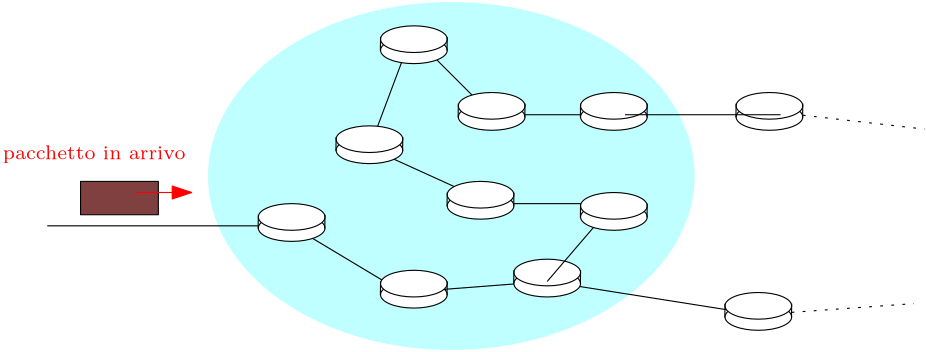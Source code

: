 <?xml version="1.0"?>
<!DOCTYPE ipe SYSTEM "ipe.dtd">
<ipe version="70218" creator="Ipe 7.2.28">
<info created="D:20240506214107" modified="D:20240506214511"/>
<ipestyle name="basic">
<symbol name="arrow/arc(spx)">
<path stroke="sym-stroke" fill="sym-stroke" pen="sym-pen">
0 0 m
-1 0.333 l
-1 -0.333 l
h
</path>
</symbol>
<symbol name="arrow/farc(spx)">
<path stroke="sym-stroke" fill="white" pen="sym-pen">
0 0 m
-1 0.333 l
-1 -0.333 l
h
</path>
</symbol>
<symbol name="arrow/ptarc(spx)">
<path stroke="sym-stroke" fill="sym-stroke" pen="sym-pen">
0 0 m
-1 0.333 l
-0.8 0 l
-1 -0.333 l
h
</path>
</symbol>
<symbol name="arrow/fptarc(spx)">
<path stroke="sym-stroke" fill="white" pen="sym-pen">
0 0 m
-1 0.333 l
-0.8 0 l
-1 -0.333 l
h
</path>
</symbol>
<symbol name="mark/circle(sx)" transformations="translations">
<path fill="sym-stroke">
0.6 0 0 0.6 0 0 e
0.4 0 0 0.4 0 0 e
</path>
</symbol>
<symbol name="mark/disk(sx)" transformations="translations">
<path fill="sym-stroke">
0.6 0 0 0.6 0 0 e
</path>
</symbol>
<symbol name="mark/fdisk(sfx)" transformations="translations">
<group>
<path fill="sym-fill">
0.5 0 0 0.5 0 0 e
</path>
<path fill="sym-stroke" fillrule="eofill">
0.6 0 0 0.6 0 0 e
0.4 0 0 0.4 0 0 e
</path>
</group>
</symbol>
<symbol name="mark/box(sx)" transformations="translations">
<path fill="sym-stroke" fillrule="eofill">
-0.6 -0.6 m
0.6 -0.6 l
0.6 0.6 l
-0.6 0.6 l
h
-0.4 -0.4 m
0.4 -0.4 l
0.4 0.4 l
-0.4 0.4 l
h
</path>
</symbol>
<symbol name="mark/square(sx)" transformations="translations">
<path fill="sym-stroke">
-0.6 -0.6 m
0.6 -0.6 l
0.6 0.6 l
-0.6 0.6 l
h
</path>
</symbol>
<symbol name="mark/fsquare(sfx)" transformations="translations">
<group>
<path fill="sym-fill">
-0.5 -0.5 m
0.5 -0.5 l
0.5 0.5 l
-0.5 0.5 l
h
</path>
<path fill="sym-stroke" fillrule="eofill">
-0.6 -0.6 m
0.6 -0.6 l
0.6 0.6 l
-0.6 0.6 l
h
-0.4 -0.4 m
0.4 -0.4 l
0.4 0.4 l
-0.4 0.4 l
h
</path>
</group>
</symbol>
<symbol name="mark/cross(sx)" transformations="translations">
<group>
<path fill="sym-stroke">
-0.43 -0.57 m
0.57 0.43 l
0.43 0.57 l
-0.57 -0.43 l
h
</path>
<path fill="sym-stroke">
-0.43 0.57 m
0.57 -0.43 l
0.43 -0.57 l
-0.57 0.43 l
h
</path>
</group>
</symbol>
<symbol name="arrow/fnormal(spx)">
<path stroke="sym-stroke" fill="white" pen="sym-pen">
0 0 m
-1 0.333 l
-1 -0.333 l
h
</path>
</symbol>
<symbol name="arrow/pointed(spx)">
<path stroke="sym-stroke" fill="sym-stroke" pen="sym-pen">
0 0 m
-1 0.333 l
-0.8 0 l
-1 -0.333 l
h
</path>
</symbol>
<symbol name="arrow/fpointed(spx)">
<path stroke="sym-stroke" fill="white" pen="sym-pen">
0 0 m
-1 0.333 l
-0.8 0 l
-1 -0.333 l
h
</path>
</symbol>
<symbol name="arrow/linear(spx)">
<path stroke="sym-stroke" pen="sym-pen">
-1 0.333 m
0 0 l
-1 -0.333 l
</path>
</symbol>
<symbol name="arrow/fdouble(spx)">
<path stroke="sym-stroke" fill="white" pen="sym-pen">
0 0 m
-1 0.333 l
-1 -0.333 l
h
-1 0 m
-2 0.333 l
-2 -0.333 l
h
</path>
</symbol>
<symbol name="arrow/double(spx)">
<path stroke="sym-stroke" fill="sym-stroke" pen="sym-pen">
0 0 m
-1 0.333 l
-1 -0.333 l
h
-1 0 m
-2 0.333 l
-2 -0.333 l
h
</path>
</symbol>
<symbol name="arrow/mid-normal(spx)">
<path stroke="sym-stroke" fill="sym-stroke" pen="sym-pen">
0.5 0 m
-0.5 0.333 l
-0.5 -0.333 l
h
</path>
</symbol>
<symbol name="arrow/mid-fnormal(spx)">
<path stroke="sym-stroke" fill="white" pen="sym-pen">
0.5 0 m
-0.5 0.333 l
-0.5 -0.333 l
h
</path>
</symbol>
<symbol name="arrow/mid-pointed(spx)">
<path stroke="sym-stroke" fill="sym-stroke" pen="sym-pen">
0.5 0 m
-0.5 0.333 l
-0.3 0 l
-0.5 -0.333 l
h
</path>
</symbol>
<symbol name="arrow/mid-fpointed(spx)">
<path stroke="sym-stroke" fill="white" pen="sym-pen">
0.5 0 m
-0.5 0.333 l
-0.3 0 l
-0.5 -0.333 l
h
</path>
</symbol>
<symbol name="arrow/mid-double(spx)">
<path stroke="sym-stroke" fill="sym-stroke" pen="sym-pen">
1 0 m
0 0.333 l
0 -0.333 l
h
0 0 m
-1 0.333 l
-1 -0.333 l
h
</path>
</symbol>
<symbol name="arrow/mid-fdouble(spx)">
<path stroke="sym-stroke" fill="white" pen="sym-pen">
1 0 m
0 0.333 l
0 -0.333 l
h
0 0 m
-1 0.333 l
-1 -0.333 l
h
</path>
</symbol>
<anglesize name="22.5 deg" value="22.5"/>
<anglesize name="30 deg" value="30"/>
<anglesize name="45 deg" value="45"/>
<anglesize name="60 deg" value="60"/>
<anglesize name="90 deg" value="90"/>
<arrowsize name="large" value="10"/>
<arrowsize name="small" value="5"/>
<arrowsize name="tiny" value="3"/>
<color name="blue" value="0 0 1"/>
<color name="brown" value="0.647 0.165 0.165"/>
<color name="darkblue" value="0 0 0.545"/>
<color name="darkcyan" value="0 0.545 0.545"/>
<color name="darkgray" value="0.663"/>
<color name="darkgreen" value="0 0.392 0"/>
<color name="darkmagenta" value="0.545 0 0.545"/>
<color name="darkorange" value="1 0.549 0"/>
<color name="darkred" value="0.545 0 0"/>
<color name="gold" value="1 0.843 0"/>
<color name="gray" value="0.745"/>
<color name="green" value="0 1 0"/>
<color name="lightblue" value="0.678 0.847 0.902"/>
<color name="lightcyan" value="0.878 1 1"/>
<color name="lightgray" value="0.827"/>
<color name="lightgreen" value="0.565 0.933 0.565"/>
<color name="lightyellow" value="1 1 0.878"/>
<color name="navy" value="0 0 0.502"/>
<color name="orange" value="1 0.647 0"/>
<color name="pink" value="1 0.753 0.796"/>
<color name="purple" value="0.627 0.125 0.941"/>
<color name="red" value="1 0 0"/>
<color name="seagreen" value="0.18 0.545 0.341"/>
<color name="turquoise" value="0.251 0.878 0.816"/>
<color name="violet" value="0.933 0.51 0.933"/>
<color name="yellow" value="1 1 0"/>
<dashstyle name="dash dot dotted" value="[4 2 1 2 1 2] 0"/>
<dashstyle name="dash dotted" value="[4 2 1 2] 0"/>
<dashstyle name="dashed" value="[4] 0"/>
<dashstyle name="dotted" value="[1 3] 0"/>
<gridsize name="10 pts (~3.5 mm)" value="10"/>
<gridsize name="14 pts (~5 mm)" value="14"/>
<gridsize name="16 pts (~6 mm)" value="16"/>
<gridsize name="20 pts (~7 mm)" value="20"/>
<gridsize name="28 pts (~10 mm)" value="28"/>
<gridsize name="32 pts (~12 mm)" value="32"/>
<gridsize name="4 pts" value="4"/>
<gridsize name="56 pts (~20 mm)" value="56"/>
<gridsize name="8 pts (~3 mm)" value="8"/>
<opacity name="10%" value="0.1"/>
<opacity name="30%" value="0.3"/>
<opacity name="50%" value="0.5"/>
<opacity name="75%" value="0.75"/>
<pen name="fat" value="1.2"/>
<pen name="heavier" value="0.8"/>
<pen name="ultrafat" value="2"/>
<symbolsize name="large" value="5"/>
<symbolsize name="small" value="2"/>
<symbolsize name="tiny" value="1.1"/>
<textsize name="Huge" value="\Huge"/>
<textsize name="LARGE" value="\LARGE"/>
<textsize name="Large" value="\Large"/>
<textsize name="footnote" value="\footnotesize"/>
<textsize name="huge" value="\huge"/>
<textsize name="large" value="\large"/>
<textsize name="script" value="\scriptsize"/>
<textsize name="small" value="\small"/>
<textsize name="tiny" value="\tiny"/>
<textstyle name="center" begin="\begin{center}" end="\end{center}"/>
<textstyle name="item" begin="\begin{itemize}\item{}" end="\end{itemize}"/>
<textstyle name="itemize" begin="\begin{itemize}" end="\end{itemize}"/>
<tiling name="falling" angle="-60" step="4" width="1"/>
<tiling name="rising" angle="30" step="4" width="1"/>
</ipestyle>
<page>
<layer name="alpha"/>
<view layers="alpha" active="alpha"/>
<path layer="alpha" matrix="1.35813 0 0 0.971355 -118.256 15.8273" fill="0.502 1 1" opacity="50%" stroke-opacity="opaque">
64.4981 0 0 64.4981 312 624 e
</path>
<path stroke="0" opacity="50%" stroke-opacity="opaque">
248 604 m
288 580 l
340 584 l
416 572 l
</path>
<path matrix="1 0 0 0.4 140 281.6" stroke="black" fill="1">
12 0 0 12 152 744 e
</path>
<path matrix="1 0 0 0.4 140 285.6" stroke="black" fill="1">
12 0 0 12 152 744 e
</path>
<path matrix="1 0 0 1 140 -168" stroke="black" fill="white">
140 752 m
139.936 746.988 l
</path>
<path matrix="1 0 0 1 164 -168" stroke="black" fill="white">
140 752 m
139.936 746.988 l
</path>
<path matrix="1 0 0 0.4 188 285.6" stroke="black" fill="1">
12 0 0 12 152 744 e
</path>
<path matrix="1 0 0 0.4 188 289.6" stroke="black" fill="1">
12 0 0 12 152 744 e
</path>
<path matrix="1 0 0 1 188 -164" stroke="black" fill="white">
140 752 m
139.936 746.988 l
</path>
<path matrix="1 0 0 1 212 -164" stroke="black" fill="white">
140 752 m
139.936 746.988 l
</path>
<path stroke="0" dash="dotted" opacity="50%" stroke-opacity="opaque">
416 572 m
472 576 l
</path>
<path matrix="1 0 0 0.4 264 273.6" stroke="black" fill="1">
12 0 0 12 152 744 e
</path>
<path matrix="1 0 0 0.4 264 277.6" stroke="black" fill="1">
12 0 0 12 152 744 e
</path>
<path matrix="1 0 0 1 264 -176" stroke="black" fill="white">
140 752 m
139.936 746.988 l
</path>
<path matrix="1 0 0 1 288 -176" stroke="black" fill="white">
140 752 m
139.936 746.988 l
</path>
<path stroke="0" opacity="50%" stroke-opacity="opaque">
248 604 m
160 604 l
</path>
<path matrix="1 0 0 0.4 96 305.6" stroke="black" fill="1">
12 0 0 12 152 744 e
</path>
<path matrix="1 0 0 0.4 96 309.6" stroke="black" fill="1">
12 0 0 12 152 744 e
</path>
<path matrix="1 0 0 1 96 -144" stroke="black" fill="white">
140 752 m
139.936 746.988 l
</path>
<path stroke="0" fill="0.502 0.251 0.251">
172 620 m
172 608 l
200 608 l
200 620 l
h
</path>
<path stroke="1 0 0" fill="0.502 0.251 0.251" arrow="normal/normal">
192 616 m
212 616 l
</path>
<text matrix="1 0 0 1 -24 0" transformations="translations" pos="168 628" stroke="1 0 0" type="label" width="65.802" height="4.849" depth="1.35" valign="baseline" size="script">pacchetto in arrivo</text>
<path stroke="0">
340 584 m
364 612 l
320 612 l
276 632 l
288 664 l
292 672 l
320 644 l
364 644 l
</path>
<path matrix="1 0 0 0.4 124 333.6" stroke="black" fill="1">
12 0 0 12 152 744 e
</path>
<path matrix="1 0 0 0.4 124 337.6" stroke="black" fill="1">
12 0 0 12 152 744 e
</path>
<path matrix="1 0 0 1 124 -116" stroke="black" fill="white">
140 752 m
139.936 746.988 l
</path>
<path matrix="1 0 0 1 148 -116" stroke="black" fill="white">
140 752 m
139.936 746.988 l
</path>
<path matrix="1 0 0 0.4 164 313.6" stroke="black" fill="1">
12 0 0 12 152 744 e
</path>
<path matrix="1 0 0 0.4 164 317.6" stroke="black" fill="1">
12 0 0 12 152 744 e
</path>
<path matrix="1 0 0 1 164 -136" stroke="black" fill="white">
140 752 m
139.936 746.988 l
</path>
<path matrix="1 0 0 1 188 -136" stroke="black" fill="white">
140 752 m
139.936 746.988 l
</path>
<path matrix="1 0 0 0.4 168 345.6" stroke="black" fill="1">
12 0 0 12 152 744 e
</path>
<path matrix="1 0 0 0.4 168 349.6" stroke="black" fill="1">
12 0 0 12 152 744 e
</path>
<path matrix="1 0 0 1 168 -104" stroke="black" fill="white">
140 752 m
139.936 746.988 l
</path>
<path matrix="1 0 0 1 192 -104" stroke="black" fill="white">
140 752 m
139.936 746.988 l
</path>
<path matrix="1 0 0 0.4 212 309.6" stroke="black" fill="1">
12 0 0 12 152 744 e
</path>
<path matrix="1 0 0 0.4 212 313.6" stroke="black" fill="1">
12 0 0 12 152 744 e
</path>
<path matrix="1 0 0 1 212 -140" stroke="black" fill="white">
140 752 m
139.936 746.988 l
</path>
<path matrix="1 0 0 1 236 -140" stroke="black" fill="white">
140 752 m
139.936 746.988 l
</path>
<path matrix="1 0 0 0.4 140 369.6" stroke="black" fill="1">
12 0 0 12 152 744 e
</path>
<path matrix="1 0 0 0.4 140 373.6" stroke="black" fill="1">
12 0 0 12 152 744 e
</path>
<path matrix="1 0 0 1 140 -80" stroke="black" fill="white">
140 752 m
139.936 746.988 l
</path>
<path matrix="1 0 0 1 164 -80" stroke="black" fill="white">
140 752 m
139.936 746.988 l
</path>
<path matrix="1 0 0 0.4 212 345.6" stroke="black" fill="1">
12 0 0 12 152 744 e
</path>
<path matrix="1 0 0 0.4 212 349.6" stroke="black" fill="1">
12 0 0 12 152 744 e
</path>
<path matrix="1 0 0 1 212 -104" stroke="black" fill="white">
140 752 m
139.936 746.988 l
</path>
<path matrix="1 0 0 1 236 -104" stroke="black" fill="white">
140 752 m
139.936 746.988 l
</path>
<path matrix="1 0 0 1 120 -144" stroke="black" fill="white">
140 752 m
139.936 746.988 l
</path>
<path matrix="0.982927 -0.183996 0.183996 0.982927 -94.0334 159.494" stroke="0" dash="dotted" opacity="50%" stroke-opacity="opaque">
416 572 m
472 576 l
</path>
<path matrix="1 0 0 0.4 268 345.6" stroke="black" fill="1">
12 0 0 12 152 744 e
</path>
<path matrix="1 0 0 0.4 268 349.6" stroke="black" fill="1">
12 0 0 12 152 744 e
</path>
<path matrix="1 0 0 1 268 -104" stroke="black" fill="white">
140 752 m
139.936 746.988 l
</path>
<path matrix="1 0 0 1 292 -104" stroke="black" fill="white">
140 752 m
139.936 746.988 l
</path>
<path stroke="0">
368 644 m
424 644 l
</path>
</page>
</ipe>
